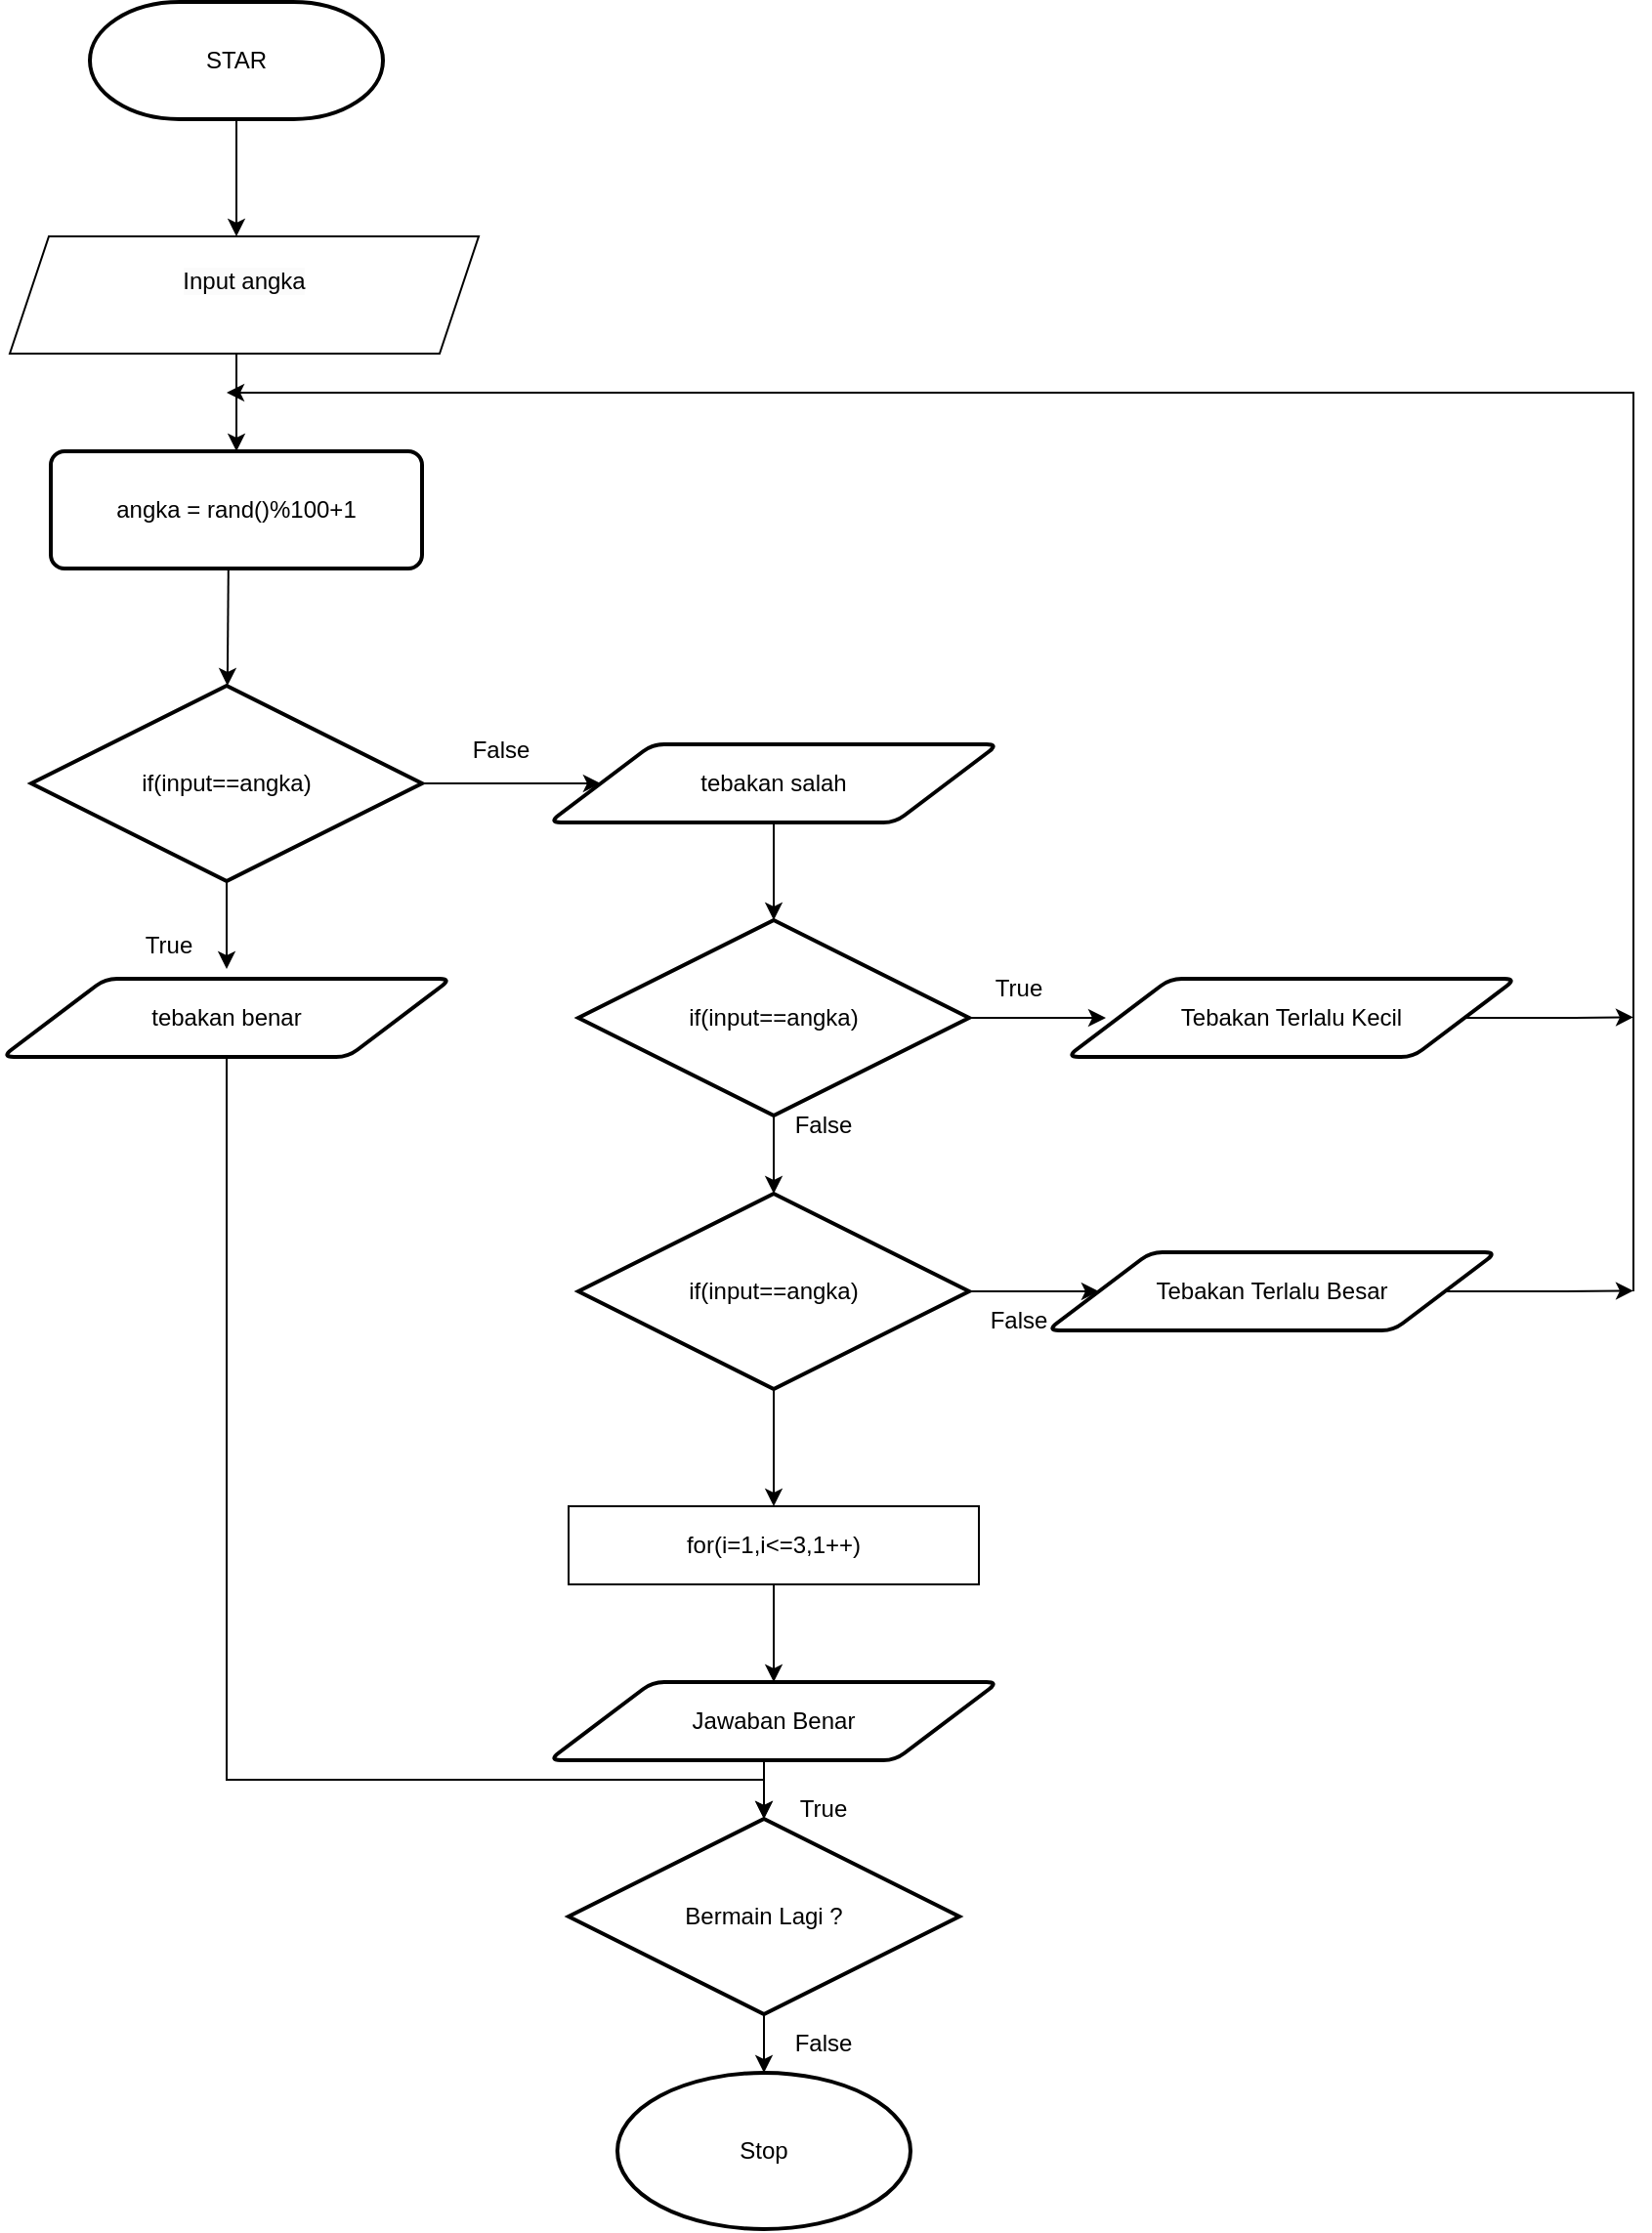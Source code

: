 <mxfile version="22.0.4" type="github">
  <diagram id="C5RBs43oDa-KdzZeNtuy" name="Page-1">
    <mxGraphModel dx="1035" dy="1705" grid="1" gridSize="10" guides="1" tooltips="1" connect="1" arrows="1" fold="1" page="1" pageScale="1" pageWidth="827" pageHeight="1169" math="0" shadow="0">
      <root>
        <mxCell id="WIyWlLk6GJQsqaUBKTNV-0" />
        <mxCell id="WIyWlLk6GJQsqaUBKTNV-1" parent="WIyWlLk6GJQsqaUBKTNV-0" />
        <mxCell id="_O85ZPS6F2M-nllI7RIq-17" value="" style="edgeStyle=orthogonalEdgeStyle;rounded=0;orthogonalLoop=1;jettySize=auto;html=1;" parent="WIyWlLk6GJQsqaUBKTNV-1" source="_O85ZPS6F2M-nllI7RIq-0" edge="1">
          <mxGeometry relative="1" as="geometry">
            <mxPoint x="175" y="-500" as="targetPoint" />
          </mxGeometry>
        </mxCell>
        <mxCell id="_O85ZPS6F2M-nllI7RIq-0" value="STAR" style="strokeWidth=2;html=1;shape=mxgraph.flowchart.terminator;whiteSpace=wrap;" parent="WIyWlLk6GJQsqaUBKTNV-1" vertex="1">
          <mxGeometry x="100" y="-620" width="150" height="60" as="geometry" />
        </mxCell>
        <mxCell id="_O85ZPS6F2M-nllI7RIq-32" style="rounded=0;orthogonalLoop=1;jettySize=auto;html=1;exitX=0.448;exitY=1.06;exitDx=0;exitDy=0;exitPerimeter=0;" parent="WIyWlLk6GJQsqaUBKTNV-1" target="_O85ZPS6F2M-nllI7RIq-8" edge="1">
          <mxGeometry relative="1" as="geometry">
            <mxPoint x="170" y="-280" as="targetPoint" />
            <mxPoint x="170.96" y="-337" as="sourcePoint" />
          </mxGeometry>
        </mxCell>
        <mxCell id="_O85ZPS6F2M-nllI7RIq-26" style="edgeStyle=orthogonalEdgeStyle;rounded=0;orthogonalLoop=1;jettySize=auto;html=1;exitX=1;exitY=0.5;exitDx=0;exitDy=0;exitPerimeter=0;" parent="WIyWlLk6GJQsqaUBKTNV-1" source="_O85ZPS6F2M-nllI7RIq-8" target="_O85ZPS6F2M-nllI7RIq-11" edge="1">
          <mxGeometry relative="1" as="geometry" />
        </mxCell>
        <mxCell id="_O85ZPS6F2M-nllI7RIq-34" style="edgeStyle=orthogonalEdgeStyle;rounded=0;orthogonalLoop=1;jettySize=auto;html=1;" parent="WIyWlLk6GJQsqaUBKTNV-1" source="_O85ZPS6F2M-nllI7RIq-8" edge="1">
          <mxGeometry relative="1" as="geometry">
            <mxPoint x="170" y="-125" as="targetPoint" />
          </mxGeometry>
        </mxCell>
        <mxCell id="_O85ZPS6F2M-nllI7RIq-8" value="if(input==angka)" style="strokeWidth=2;html=1;shape=mxgraph.flowchart.decision;whiteSpace=wrap;" parent="WIyWlLk6GJQsqaUBKTNV-1" vertex="1">
          <mxGeometry x="70" y="-270" width="200" height="100" as="geometry" />
        </mxCell>
        <mxCell id="f0hpnJ6aPvkzJKODbaI3-12" style="edgeStyle=orthogonalEdgeStyle;rounded=0;orthogonalLoop=1;jettySize=auto;html=1;" edge="1" parent="WIyWlLk6GJQsqaUBKTNV-1" source="_O85ZPS6F2M-nllI7RIq-11">
          <mxGeometry relative="1" as="geometry">
            <mxPoint x="450" y="-150" as="targetPoint" />
          </mxGeometry>
        </mxCell>
        <mxCell id="_O85ZPS6F2M-nllI7RIq-11" value="tebakan salah" style="shape=parallelogram;html=1;strokeWidth=2;perimeter=parallelogramPerimeter;whiteSpace=wrap;rounded=1;arcSize=12;size=0.23;" parent="WIyWlLk6GJQsqaUBKTNV-1" vertex="1">
          <mxGeometry x="335" y="-240" width="230" height="40" as="geometry" />
        </mxCell>
        <mxCell id="_O85ZPS6F2M-nllI7RIq-31" style="rounded=0;orthogonalLoop=1;jettySize=auto;html=1;entryX=0.463;entryY=0;entryDx=0;entryDy=0;entryPerimeter=0;" parent="WIyWlLk6GJQsqaUBKTNV-1" edge="1">
          <mxGeometry relative="1" as="geometry">
            <mxPoint x="175.004" y="-440" as="sourcePoint" />
            <mxPoint x="175.01" y="-390" as="targetPoint" />
          </mxGeometry>
        </mxCell>
        <mxCell id="f0hpnJ6aPvkzJKODbaI3-7" value="angka = rand()%100+1" style="rounded=1;whiteSpace=wrap;html=1;absoluteArcSize=1;arcSize=14;strokeWidth=2;" vertex="1" parent="WIyWlLk6GJQsqaUBKTNV-1">
          <mxGeometry x="80" y="-390" width="190" height="60" as="geometry" />
        </mxCell>
        <mxCell id="f0hpnJ6aPvkzJKODbaI3-8" value="&#xa;&lt;span style=&quot;color: rgb(0, 0, 0); font-family: Helvetica; font-size: 12px; font-style: normal; font-variant-ligatures: normal; font-variant-caps: normal; font-weight: 400; letter-spacing: normal; orphans: 2; text-align: center; text-indent: 0px; text-transform: none; widows: 2; word-spacing: 0px; -webkit-text-stroke-width: 0px; background-color: rgb(251, 251, 251); text-decoration-thickness: initial; text-decoration-style: initial; text-decoration-color: initial; float: none; display: inline !important;&quot;&gt;Input angka&lt;/span&gt;&#xa;&#xa;" style="shape=parallelogram;perimeter=parallelogramPerimeter;whiteSpace=wrap;html=1;fixedSize=1;" vertex="1" parent="WIyWlLk6GJQsqaUBKTNV-1">
          <mxGeometry x="59" y="-500" width="240" height="60" as="geometry" />
        </mxCell>
        <mxCell id="f0hpnJ6aPvkzJKODbaI3-9" value="False" style="text;html=1;align=center;verticalAlign=middle;resizable=0;points=[];autosize=1;strokeColor=none;fillColor=none;" vertex="1" parent="WIyWlLk6GJQsqaUBKTNV-1">
          <mxGeometry x="285" y="-252" width="50" height="30" as="geometry" />
        </mxCell>
        <mxCell id="f0hpnJ6aPvkzJKODbaI3-41" style="edgeStyle=orthogonalEdgeStyle;rounded=0;orthogonalLoop=1;jettySize=auto;html=1;" edge="1" parent="WIyWlLk6GJQsqaUBKTNV-1" source="f0hpnJ6aPvkzJKODbaI3-10" target="f0hpnJ6aPvkzJKODbaI3-32">
          <mxGeometry relative="1" as="geometry">
            <mxPoint x="260" y="360" as="targetPoint" />
            <Array as="points">
              <mxPoint x="170" y="290" />
              <mxPoint x="445" y="290" />
            </Array>
          </mxGeometry>
        </mxCell>
        <mxCell id="f0hpnJ6aPvkzJKODbaI3-10" value="tebakan benar" style="shape=parallelogram;html=1;strokeWidth=2;perimeter=parallelogramPerimeter;whiteSpace=wrap;rounded=1;arcSize=12;size=0.23;" vertex="1" parent="WIyWlLk6GJQsqaUBKTNV-1">
          <mxGeometry x="55" y="-120" width="230" height="40" as="geometry" />
        </mxCell>
        <mxCell id="f0hpnJ6aPvkzJKODbaI3-11" value="True" style="text;html=1;align=center;verticalAlign=middle;resizable=0;points=[];autosize=1;strokeColor=none;fillColor=none;" vertex="1" parent="WIyWlLk6GJQsqaUBKTNV-1">
          <mxGeometry x="115" y="-152" width="50" height="30" as="geometry" />
        </mxCell>
        <mxCell id="f0hpnJ6aPvkzJKODbaI3-15" value="" style="edgeStyle=orthogonalEdgeStyle;rounded=0;orthogonalLoop=1;jettySize=auto;html=1;" edge="1" parent="WIyWlLk6GJQsqaUBKTNV-1" source="f0hpnJ6aPvkzJKODbaI3-13" target="f0hpnJ6aPvkzJKODbaI3-14">
          <mxGeometry relative="1" as="geometry" />
        </mxCell>
        <mxCell id="f0hpnJ6aPvkzJKODbaI3-24" style="edgeStyle=orthogonalEdgeStyle;rounded=0;orthogonalLoop=1;jettySize=auto;html=1;exitX=1;exitY=0.5;exitDx=0;exitDy=0;exitPerimeter=0;" edge="1" parent="WIyWlLk6GJQsqaUBKTNV-1" source="f0hpnJ6aPvkzJKODbaI3-13">
          <mxGeometry relative="1" as="geometry">
            <mxPoint x="620" y="-100" as="targetPoint" />
          </mxGeometry>
        </mxCell>
        <mxCell id="f0hpnJ6aPvkzJKODbaI3-13" value="if(input==angka)" style="strokeWidth=2;html=1;shape=mxgraph.flowchart.decision;whiteSpace=wrap;" vertex="1" parent="WIyWlLk6GJQsqaUBKTNV-1">
          <mxGeometry x="350" y="-150" width="200" height="100" as="geometry" />
        </mxCell>
        <mxCell id="f0hpnJ6aPvkzJKODbaI3-20" value="" style="edgeStyle=orthogonalEdgeStyle;rounded=0;orthogonalLoop=1;jettySize=auto;html=1;" edge="1" parent="WIyWlLk6GJQsqaUBKTNV-1" source="f0hpnJ6aPvkzJKODbaI3-14" target="f0hpnJ6aPvkzJKODbaI3-19">
          <mxGeometry relative="1" as="geometry" />
        </mxCell>
        <mxCell id="f0hpnJ6aPvkzJKODbaI3-27" style="edgeStyle=orthogonalEdgeStyle;rounded=0;orthogonalLoop=1;jettySize=auto;html=1;exitX=1;exitY=0.5;exitDx=0;exitDy=0;exitPerimeter=0;entryX=0;entryY=0.5;entryDx=0;entryDy=0;" edge="1" parent="WIyWlLk6GJQsqaUBKTNV-1" source="f0hpnJ6aPvkzJKODbaI3-14" target="f0hpnJ6aPvkzJKODbaI3-26">
          <mxGeometry relative="1" as="geometry" />
        </mxCell>
        <mxCell id="f0hpnJ6aPvkzJKODbaI3-14" value="if(input==angka)" style="strokeWidth=2;html=1;shape=mxgraph.flowchart.decision;whiteSpace=wrap;" vertex="1" parent="WIyWlLk6GJQsqaUBKTNV-1">
          <mxGeometry x="350" y="-10" width="200" height="100" as="geometry" />
        </mxCell>
        <mxCell id="f0hpnJ6aPvkzJKODbaI3-16" value="Jawaban Benar" style="shape=parallelogram;html=1;strokeWidth=2;perimeter=parallelogramPerimeter;whiteSpace=wrap;rounded=1;arcSize=12;size=0.23;" vertex="1" parent="WIyWlLk6GJQsqaUBKTNV-1">
          <mxGeometry x="335" y="240" width="230" height="40" as="geometry" />
        </mxCell>
        <mxCell id="f0hpnJ6aPvkzJKODbaI3-21" value="" style="edgeStyle=orthogonalEdgeStyle;rounded=0;orthogonalLoop=1;jettySize=auto;html=1;" edge="1" parent="WIyWlLk6GJQsqaUBKTNV-1" source="f0hpnJ6aPvkzJKODbaI3-19" target="f0hpnJ6aPvkzJKODbaI3-16">
          <mxGeometry relative="1" as="geometry" />
        </mxCell>
        <mxCell id="f0hpnJ6aPvkzJKODbaI3-19" value="for(i=1,i&amp;lt;=3,1++)" style="rounded=0;whiteSpace=wrap;html=1;" vertex="1" parent="WIyWlLk6GJQsqaUBKTNV-1">
          <mxGeometry x="345" y="150" width="210" height="40" as="geometry" />
        </mxCell>
        <mxCell id="f0hpnJ6aPvkzJKODbaI3-22" value="Stop" style="ellipse;whiteSpace=wrap;html=1;strokeWidth=2;rounded=1;arcSize=12;" vertex="1" parent="WIyWlLk6GJQsqaUBKTNV-1">
          <mxGeometry x="370" y="440" width="150" height="80" as="geometry" />
        </mxCell>
        <mxCell id="f0hpnJ6aPvkzJKODbaI3-43" style="edgeStyle=orthogonalEdgeStyle;rounded=0;orthogonalLoop=1;jettySize=auto;html=1;exitX=1;exitY=0.5;exitDx=0;exitDy=0;" edge="1" parent="WIyWlLk6GJQsqaUBKTNV-1" source="f0hpnJ6aPvkzJKODbaI3-25">
          <mxGeometry relative="1" as="geometry">
            <mxPoint x="890" y="-100.294" as="targetPoint" />
          </mxGeometry>
        </mxCell>
        <mxCell id="f0hpnJ6aPvkzJKODbaI3-25" value="Tebakan Terlalu Kecil" style="shape=parallelogram;html=1;strokeWidth=2;perimeter=parallelogramPerimeter;whiteSpace=wrap;rounded=1;arcSize=12;size=0.23;" vertex="1" parent="WIyWlLk6GJQsqaUBKTNV-1">
          <mxGeometry x="600" y="-120" width="230" height="40" as="geometry" />
        </mxCell>
        <mxCell id="f0hpnJ6aPvkzJKODbaI3-48" style="edgeStyle=orthogonalEdgeStyle;rounded=0;orthogonalLoop=1;jettySize=auto;html=1;exitX=1;exitY=0.5;exitDx=0;exitDy=0;" edge="1" parent="WIyWlLk6GJQsqaUBKTNV-1" source="f0hpnJ6aPvkzJKODbaI3-26">
          <mxGeometry relative="1" as="geometry">
            <mxPoint x="890" y="39.706" as="targetPoint" />
          </mxGeometry>
        </mxCell>
        <mxCell id="f0hpnJ6aPvkzJKODbaI3-26" value="Tebakan Terlalu Besar" style="shape=parallelogram;html=1;strokeWidth=2;perimeter=parallelogramPerimeter;whiteSpace=wrap;rounded=1;arcSize=12;size=0.23;" vertex="1" parent="WIyWlLk6GJQsqaUBKTNV-1">
          <mxGeometry x="590" y="20" width="230" height="40" as="geometry" />
        </mxCell>
        <mxCell id="f0hpnJ6aPvkzJKODbaI3-28" value="False" style="text;html=1;align=center;verticalAlign=middle;resizable=0;points=[];autosize=1;strokeColor=none;fillColor=none;" vertex="1" parent="WIyWlLk6GJQsqaUBKTNV-1">
          <mxGeometry x="450" y="-60" width="50" height="30" as="geometry" />
        </mxCell>
        <mxCell id="f0hpnJ6aPvkzJKODbaI3-29" value="True" style="text;html=1;align=center;verticalAlign=middle;resizable=0;points=[];autosize=1;strokeColor=none;fillColor=none;" vertex="1" parent="WIyWlLk6GJQsqaUBKTNV-1">
          <mxGeometry x="550" y="-130" width="50" height="30" as="geometry" />
        </mxCell>
        <mxCell id="f0hpnJ6aPvkzJKODbaI3-30" value="True" style="text;html=1;align=center;verticalAlign=middle;resizable=0;points=[];autosize=1;strokeColor=none;fillColor=none;" vertex="1" parent="WIyWlLk6GJQsqaUBKTNV-1">
          <mxGeometry x="450" y="290" width="50" height="30" as="geometry" />
        </mxCell>
        <mxCell id="f0hpnJ6aPvkzJKODbaI3-31" value="False" style="text;html=1;align=center;verticalAlign=middle;resizable=0;points=[];autosize=1;strokeColor=none;fillColor=none;" vertex="1" parent="WIyWlLk6GJQsqaUBKTNV-1">
          <mxGeometry x="550" y="40" width="50" height="30" as="geometry" />
        </mxCell>
        <mxCell id="f0hpnJ6aPvkzJKODbaI3-34" style="edgeStyle=orthogonalEdgeStyle;rounded=0;orthogonalLoop=1;jettySize=auto;html=1;exitX=0.5;exitY=1;exitDx=0;exitDy=0;exitPerimeter=0;entryX=0.5;entryY=0;entryDx=0;entryDy=0;" edge="1" parent="WIyWlLk6GJQsqaUBKTNV-1" source="f0hpnJ6aPvkzJKODbaI3-32" target="f0hpnJ6aPvkzJKODbaI3-22">
          <mxGeometry relative="1" as="geometry" />
        </mxCell>
        <mxCell id="f0hpnJ6aPvkzJKODbaI3-32" value="Bermain Lagi ?" style="strokeWidth=2;html=1;shape=mxgraph.flowchart.decision;whiteSpace=wrap;" vertex="1" parent="WIyWlLk6GJQsqaUBKTNV-1">
          <mxGeometry x="345" y="310" width="200" height="100" as="geometry" />
        </mxCell>
        <mxCell id="f0hpnJ6aPvkzJKODbaI3-33" style="edgeStyle=orthogonalEdgeStyle;rounded=0;orthogonalLoop=1;jettySize=auto;html=1;exitX=0.5;exitY=1;exitDx=0;exitDy=0;entryX=0.5;entryY=0;entryDx=0;entryDy=0;entryPerimeter=0;" edge="1" parent="WIyWlLk6GJQsqaUBKTNV-1" source="f0hpnJ6aPvkzJKODbaI3-16" target="f0hpnJ6aPvkzJKODbaI3-32">
          <mxGeometry relative="1" as="geometry" />
        </mxCell>
        <mxCell id="f0hpnJ6aPvkzJKODbaI3-35" value="False" style="text;html=1;align=center;verticalAlign=middle;resizable=0;points=[];autosize=1;strokeColor=none;fillColor=none;" vertex="1" parent="WIyWlLk6GJQsqaUBKTNV-1">
          <mxGeometry x="450" y="410" width="50" height="30" as="geometry" />
        </mxCell>
        <mxCell id="f0hpnJ6aPvkzJKODbaI3-45" style="edgeStyle=orthogonalEdgeStyle;rounded=0;orthogonalLoop=1;jettySize=auto;html=1;" edge="1" parent="WIyWlLk6GJQsqaUBKTNV-1">
          <mxGeometry relative="1" as="geometry">
            <mxPoint x="170" y="-420" as="targetPoint" />
            <mxPoint x="890" y="40" as="sourcePoint" />
            <Array as="points">
              <mxPoint x="890" y="-420" />
            </Array>
          </mxGeometry>
        </mxCell>
      </root>
    </mxGraphModel>
  </diagram>
</mxfile>
